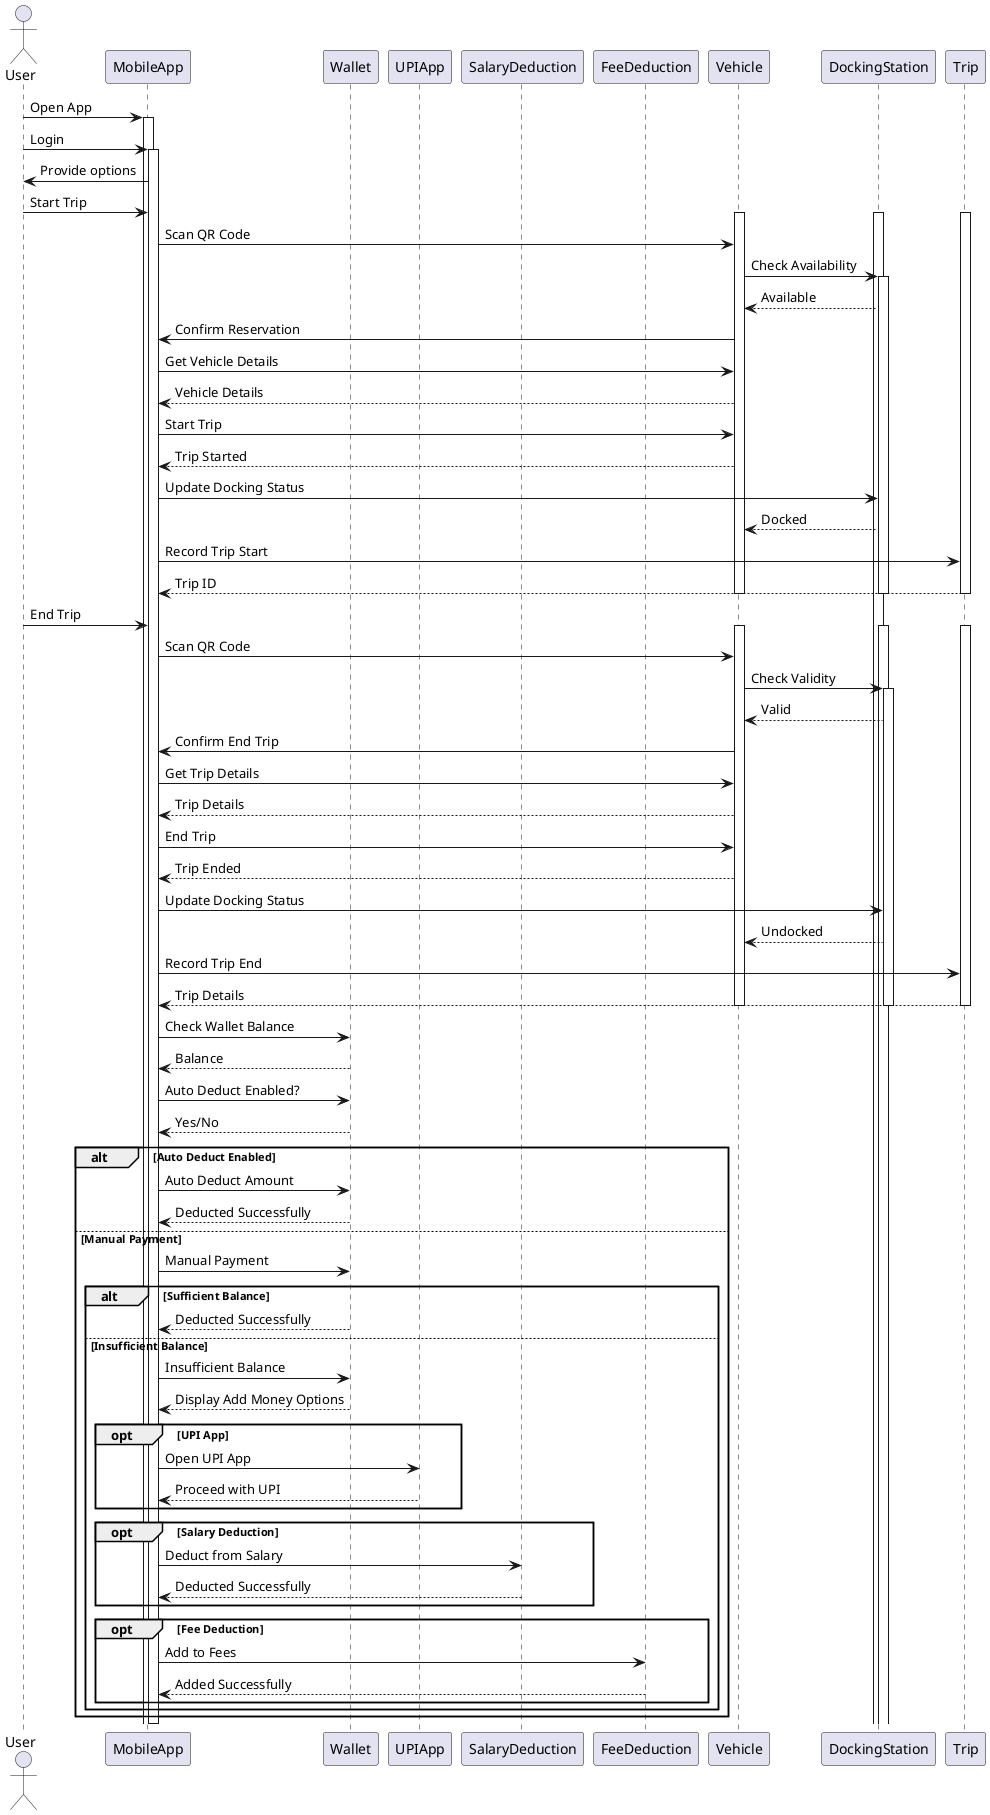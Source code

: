@startuml

actor User
participant MobileApp
participant Wallet
participant UPIApp
participant SalaryDeduction
participant FeeDeduction
participant Vehicle
participant DockingStation
participant Trip

User -> MobileApp: Open App
activate MobileApp

User -> MobileApp: Login
activate MobileApp

MobileApp -> User: Provide options
User -> MobileApp: Start Trip
activate Vehicle
activate DockingStation
activate Trip

MobileApp -> Vehicle: Scan QR Code
Vehicle -> DockingStation: Check Availability
activate DockingStation
DockingStation --> Vehicle: Available

Vehicle -> MobileApp: Confirm Reservation
MobileApp -> Vehicle: Get Vehicle Details
Vehicle --> MobileApp: Vehicle Details

MobileApp -> Vehicle: Start Trip
Vehicle --> MobileApp: Trip Started

MobileApp -> DockingStation: Update Docking Status
DockingStation --> Vehicle: Docked

MobileApp -> Trip: Record Trip Start
Trip --> MobileApp: Trip ID

deactivate Vehicle
deactivate DockingStation
deactivate Trip

User -> MobileApp: End Trip
activate Vehicle
activate DockingStation
activate Trip

MobileApp -> Vehicle: Scan QR Code
Vehicle -> DockingStation: Check Validity
activate DockingStation
DockingStation --> Vehicle: Valid

Vehicle -> MobileApp: Confirm End Trip
MobileApp -> Vehicle: Get Trip Details
Vehicle --> MobileApp: Trip Details

MobileApp -> Vehicle: End Trip
Vehicle --> MobileApp: Trip Ended

MobileApp -> DockingStation: Update Docking Status
DockingStation --> Vehicle: Undocked

MobileApp -> Trip: Record Trip End
Trip --> MobileApp: Trip Details

deactivate Vehicle
deactivate DockingStation
deactivate Trip

MobileApp -> Wallet: Check Wallet Balance
Wallet --> MobileApp: Balance

MobileApp -> Wallet: Auto Deduct Enabled?
Wallet --> MobileApp: Yes/No

alt Auto Deduct Enabled
  MobileApp -> Wallet: Auto Deduct Amount
  Wallet --> MobileApp: Deducted Successfully
else Manual Payment
  MobileApp -> Wallet: Manual Payment
  alt Sufficient Balance
    Wallet --> MobileApp: Deducted Successfully
  else Insufficient Balance
    MobileApp -> Wallet: Insufficient Balance
    Wallet --> MobileApp: Display Add Money Options
    opt UPI App
      MobileApp -> UPIApp: Open UPI App
      UPIApp --> MobileApp: Proceed with UPI
    end
    opt Salary Deduction
      MobileApp -> SalaryDeduction: Deduct from Salary
      SalaryDeduction --> MobileApp: Deducted Successfully
    end
    opt Fee Deduction
      MobileApp -> FeeDeduction: Add to Fees
      FeeDeduction --> MobileApp: Added Successfully
    end
  end
end

deactivate Wallet
deactivate MobileApp
@enduml
